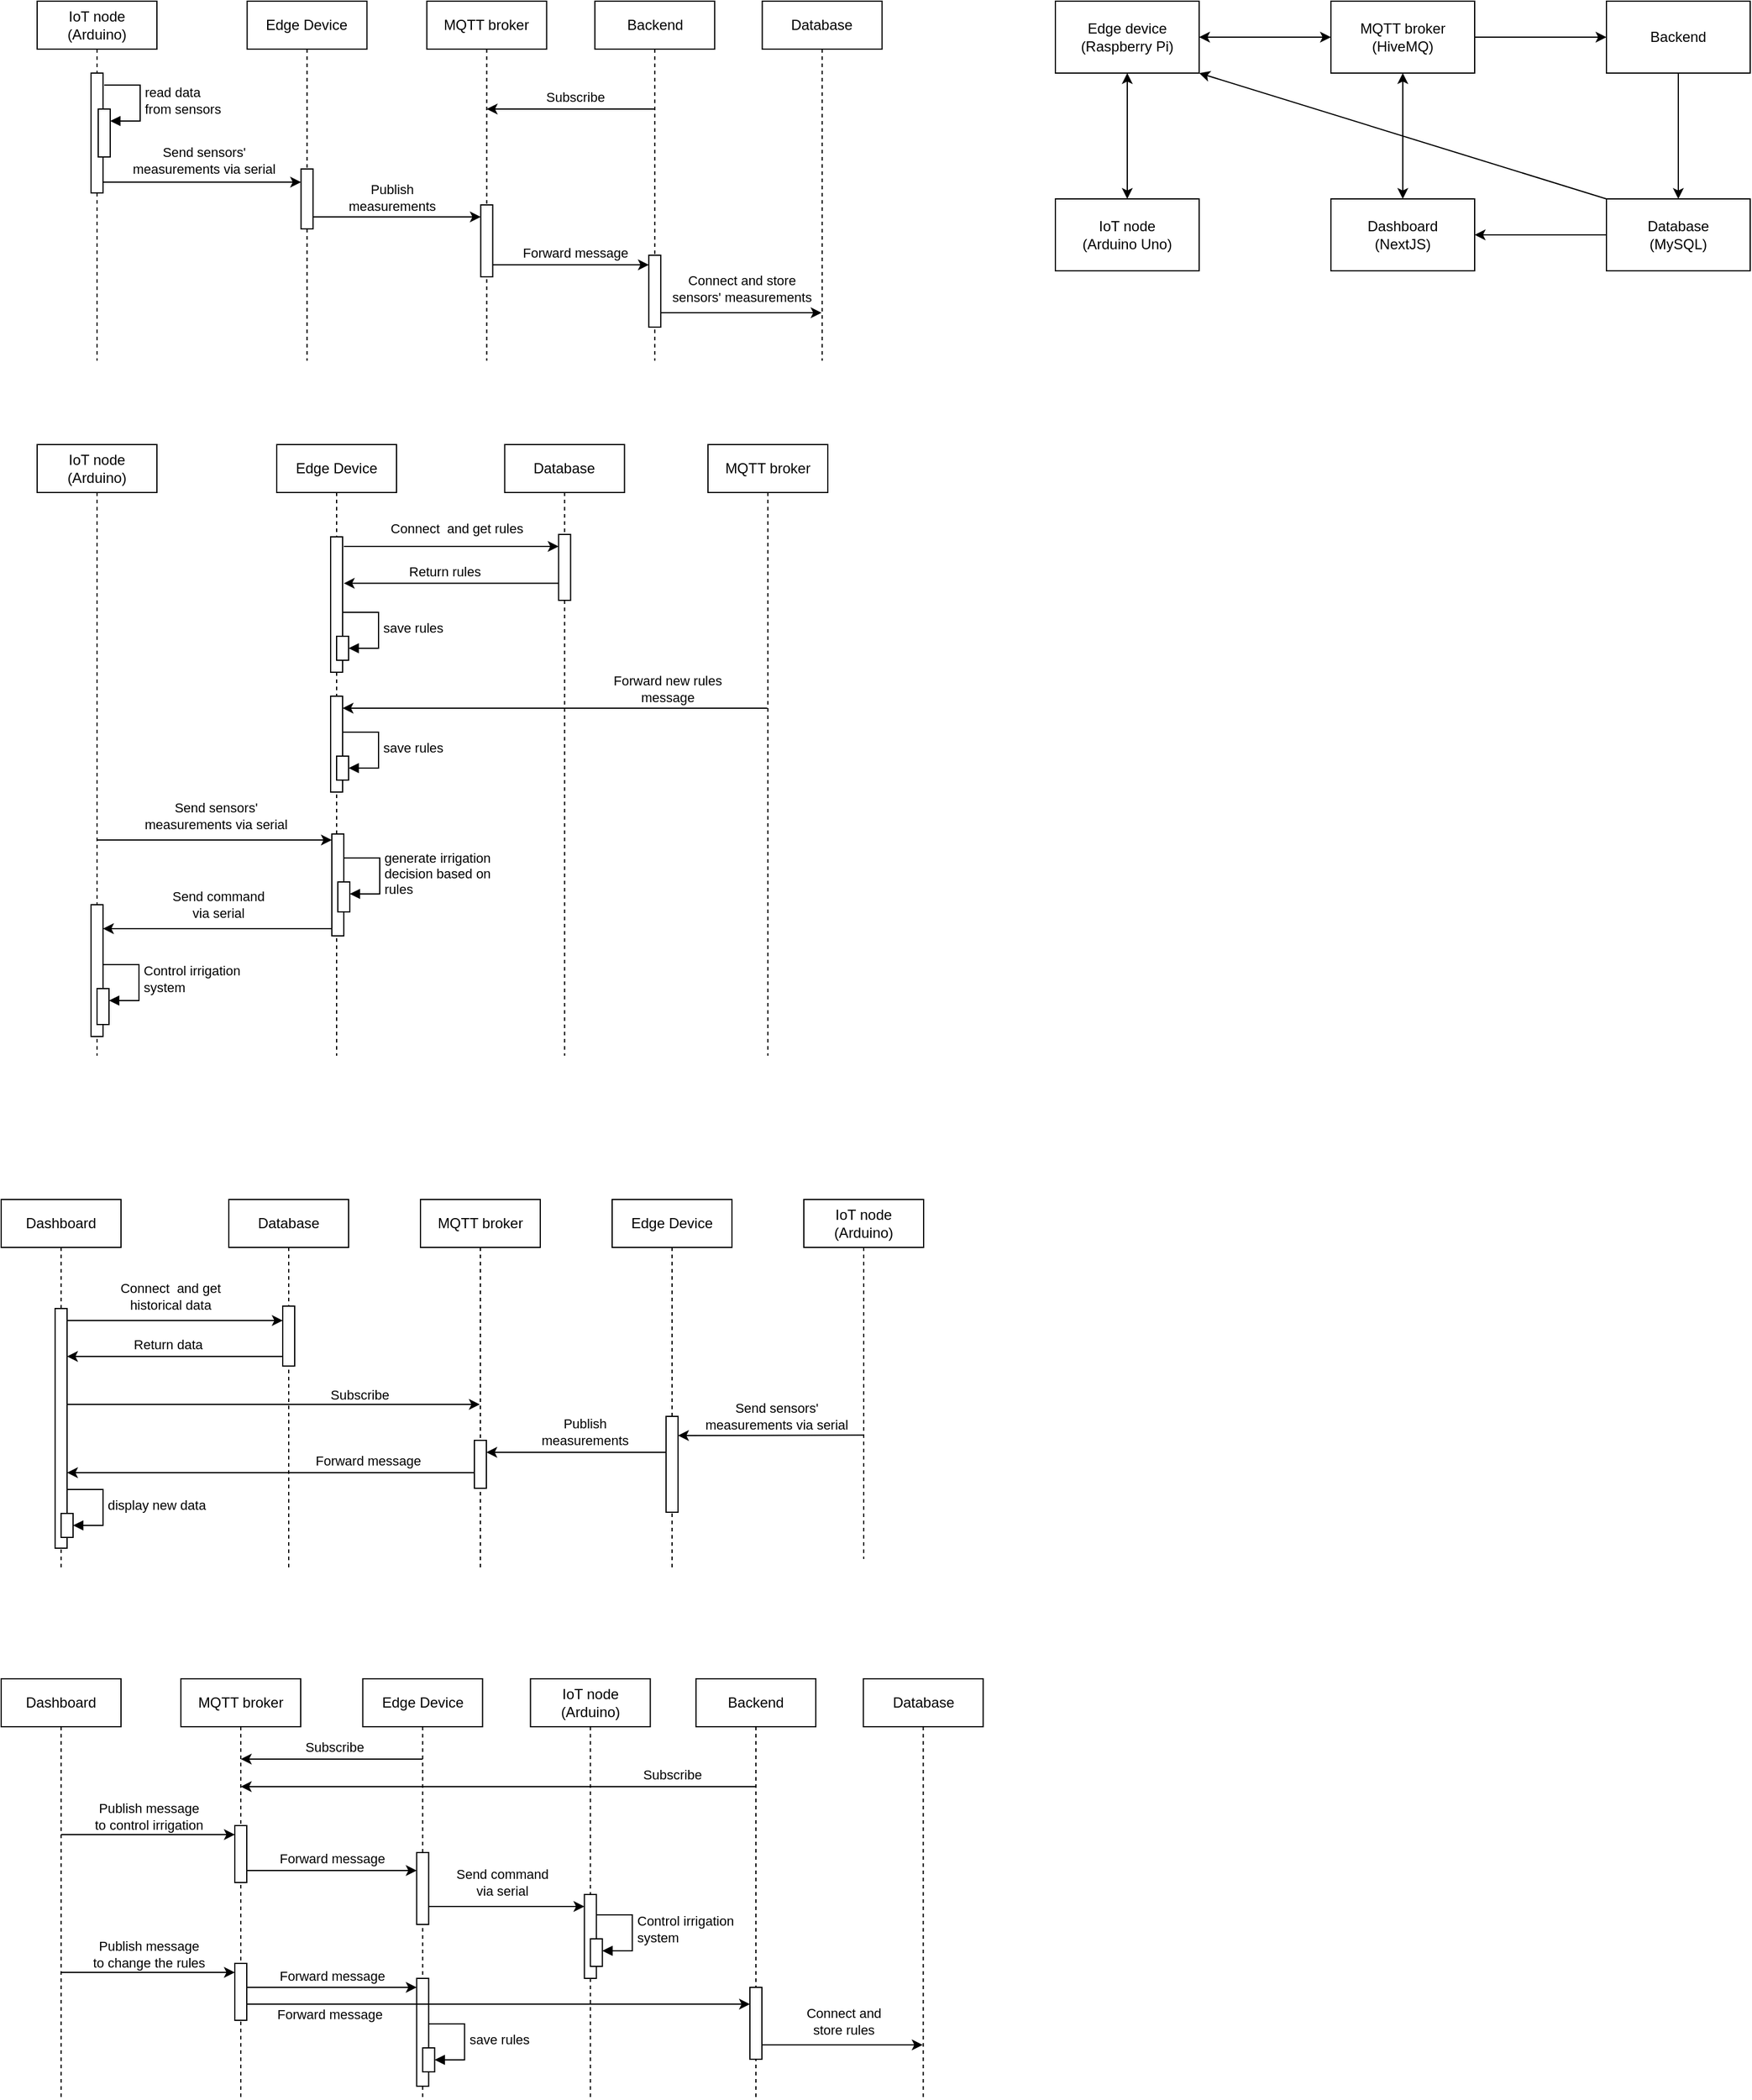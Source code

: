<mxfile version="21.2.1" type="device">
  <diagram name="Page-1" id="d0N8lUTCrMMThzoILoyb">
    <mxGraphModel dx="805" dy="598" grid="1" gridSize="10" guides="1" tooltips="1" connect="1" arrows="1" fold="1" page="1" pageScale="1" pageWidth="827" pageHeight="1169" math="0" shadow="0">
      <root>
        <mxCell id="0" />
        <mxCell id="1" parent="0" />
        <mxCell id="U1990HMRnHKPXN8cwYIP-6" style="edgeStyle=elbowEdgeStyle;rounded=0;orthogonalLoop=1;jettySize=auto;html=1;elbow=vertical;curved=0;" parent="1" edge="1">
          <mxGeometry relative="1" as="geometry">
            <mxPoint x="259.167" y="241" as="sourcePoint" />
            <mxPoint x="430.3" y="241" as="targetPoint" />
            <Array as="points">
              <mxPoint x="390" y="241" />
            </Array>
          </mxGeometry>
        </mxCell>
        <mxCell id="U1990HMRnHKPXN8cwYIP-7" value="Send sensors&#39;&lt;br&gt;measurements via serial" style="edgeLabel;html=1;align=center;verticalAlign=middle;resizable=0;points=[];" parent="U1990HMRnHKPXN8cwYIP-6" vertex="1" connectable="0">
          <mxGeometry x="-0.244" y="2" relative="1" as="geometry">
            <mxPoint x="25" y="-16" as="offset" />
          </mxGeometry>
        </mxCell>
        <mxCell id="U1990HMRnHKPXN8cwYIP-1" value="IoT node (Arduino)" style="shape=umlLifeline;perimeter=lifelinePerimeter;whiteSpace=wrap;html=1;container=1;dropTarget=0;collapsible=0;recursiveResize=0;outlineConnect=0;portConstraint=eastwest;newEdgeStyle={&quot;edgeStyle&quot;:&quot;elbowEdgeStyle&quot;,&quot;elbow&quot;:&quot;vertical&quot;,&quot;curved&quot;:0,&quot;rounded&quot;:0};" parent="1" vertex="1">
          <mxGeometry x="210" y="90" width="100" height="300" as="geometry" />
        </mxCell>
        <mxCell id="U1990HMRnHKPXN8cwYIP-64" value="" style="html=1;points=[];perimeter=orthogonalPerimeter;outlineConnect=0;targetShapes=umlLifeline;portConstraint=eastwest;newEdgeStyle={&quot;edgeStyle&quot;:&quot;elbowEdgeStyle&quot;,&quot;elbow&quot;:&quot;vertical&quot;,&quot;curved&quot;:0,&quot;rounded&quot;:0};" parent="U1990HMRnHKPXN8cwYIP-1" vertex="1">
          <mxGeometry x="45" y="60" width="10" height="100" as="geometry" />
        </mxCell>
        <mxCell id="U1990HMRnHKPXN8cwYIP-62" value="" style="html=1;points=[];perimeter=orthogonalPerimeter;outlineConnect=0;targetShapes=umlLifeline;portConstraint=eastwest;newEdgeStyle={&quot;edgeStyle&quot;:&quot;elbowEdgeStyle&quot;,&quot;elbow&quot;:&quot;vertical&quot;,&quot;curved&quot;:0,&quot;rounded&quot;:0};" parent="U1990HMRnHKPXN8cwYIP-1" vertex="1">
          <mxGeometry x="51" y="90" width="10" height="40" as="geometry" />
        </mxCell>
        <mxCell id="U1990HMRnHKPXN8cwYIP-63" value="read data&lt;br&gt;from sensors" style="html=1;align=left;spacingLeft=2;endArrow=block;rounded=0;edgeStyle=orthogonalEdgeStyle;curved=0;rounded=0;" parent="U1990HMRnHKPXN8cwYIP-1" target="U1990HMRnHKPXN8cwYIP-62" edge="1">
          <mxGeometry x="0.003" relative="1" as="geometry">
            <mxPoint x="56" y="70" as="sourcePoint" />
            <Array as="points">
              <mxPoint x="86" y="100" />
            </Array>
            <mxPoint as="offset" />
          </mxGeometry>
        </mxCell>
        <mxCell id="U1990HMRnHKPXN8cwYIP-9" style="edgeStyle=elbowEdgeStyle;rounded=0;orthogonalLoop=1;jettySize=auto;html=1;elbow=vertical;curved=0;" parent="1" source="U1990HMRnHKPXN8cwYIP-57" target="U1990HMRnHKPXN8cwYIP-58" edge="1">
          <mxGeometry relative="1" as="geometry">
            <mxPoint x="434.467" y="270" as="sourcePoint" />
            <mxPoint x="614.8" y="270" as="targetPoint" />
            <Array as="points">
              <mxPoint x="535.3" y="270" />
            </Array>
          </mxGeometry>
        </mxCell>
        <mxCell id="U1990HMRnHKPXN8cwYIP-10" value="Publish&lt;br style=&quot;border-color: var(--border-color);&quot;&gt;measurements" style="edgeLabel;html=1;align=center;verticalAlign=middle;resizable=0;points=[];" parent="U1990HMRnHKPXN8cwYIP-9" vertex="1" connectable="0">
          <mxGeometry x="-0.246" y="2" relative="1" as="geometry">
            <mxPoint x="12" y="-14" as="offset" />
          </mxGeometry>
        </mxCell>
        <mxCell id="U1990HMRnHKPXN8cwYIP-2" value="Edge Device" style="shape=umlLifeline;perimeter=lifelinePerimeter;whiteSpace=wrap;html=1;container=1;dropTarget=0;collapsible=0;recursiveResize=0;outlineConnect=0;portConstraint=eastwest;newEdgeStyle={&quot;edgeStyle&quot;:&quot;elbowEdgeStyle&quot;,&quot;elbow&quot;:&quot;vertical&quot;,&quot;curved&quot;:0,&quot;rounded&quot;:0};" parent="1" vertex="1">
          <mxGeometry x="385.3" y="90" width="100" height="300" as="geometry" />
        </mxCell>
        <mxCell id="U1990HMRnHKPXN8cwYIP-57" value="" style="html=1;points=[];perimeter=orthogonalPerimeter;outlineConnect=0;targetShapes=umlLifeline;portConstraint=eastwest;newEdgeStyle={&quot;edgeStyle&quot;:&quot;elbowEdgeStyle&quot;,&quot;elbow&quot;:&quot;vertical&quot;,&quot;curved&quot;:0,&quot;rounded&quot;:0};" parent="U1990HMRnHKPXN8cwYIP-2" vertex="1">
          <mxGeometry x="45" y="140" width="10" height="50" as="geometry" />
        </mxCell>
        <mxCell id="U1990HMRnHKPXN8cwYIP-13" style="edgeStyle=elbowEdgeStyle;rounded=0;orthogonalLoop=1;jettySize=auto;html=1;elbow=vertical;curved=0;" parent="1" source="U1990HMRnHKPXN8cwYIP-3" target="U1990HMRnHKPXN8cwYIP-5" edge="1">
          <mxGeometry relative="1" as="geometry">
            <Array as="points">
              <mxPoint x="655.3" y="180" />
              <mxPoint x="635.3" y="170" />
              <mxPoint x="635.3" y="190" />
            </Array>
          </mxGeometry>
        </mxCell>
        <mxCell id="U1990HMRnHKPXN8cwYIP-14" value="Subscribe" style="edgeLabel;html=1;align=center;verticalAlign=middle;resizable=0;points=[];" parent="U1990HMRnHKPXN8cwYIP-13" vertex="1" connectable="0">
          <mxGeometry x="0.279" y="-1" relative="1" as="geometry">
            <mxPoint x="23" y="-9" as="offset" />
          </mxGeometry>
        </mxCell>
        <mxCell id="U1990HMRnHKPXN8cwYIP-16" style="edgeStyle=elbowEdgeStyle;rounded=0;orthogonalLoop=1;jettySize=auto;html=1;elbow=vertical;curved=0;" parent="1" target="U1990HMRnHKPXN8cwYIP-4" edge="1">
          <mxGeometry relative="1" as="geometry">
            <mxPoint x="730.6" y="350" as="sourcePoint" />
            <mxPoint x="920.4" y="350" as="targetPoint" />
            <Array as="points">
              <mxPoint x="830.9" y="350" />
            </Array>
          </mxGeometry>
        </mxCell>
        <mxCell id="U1990HMRnHKPXN8cwYIP-17" value="Connect and store&lt;br&gt;sensors&#39; measurements" style="edgeLabel;html=1;align=center;verticalAlign=middle;resizable=0;points=[];" parent="U1990HMRnHKPXN8cwYIP-16" vertex="1" connectable="0">
          <mxGeometry x="0.171" y="1" relative="1" as="geometry">
            <mxPoint x="-11" y="-19" as="offset" />
          </mxGeometry>
        </mxCell>
        <mxCell id="U1990HMRnHKPXN8cwYIP-3" value="Backend" style="shape=umlLifeline;perimeter=lifelinePerimeter;whiteSpace=wrap;html=1;container=1;dropTarget=0;collapsible=0;recursiveResize=0;outlineConnect=0;portConstraint=eastwest;newEdgeStyle={&quot;edgeStyle&quot;:&quot;elbowEdgeStyle&quot;,&quot;elbow&quot;:&quot;vertical&quot;,&quot;curved&quot;:0,&quot;rounded&quot;:0};" parent="1" vertex="1">
          <mxGeometry x="675.6" y="90" width="100" height="300" as="geometry" />
        </mxCell>
        <mxCell id="U1990HMRnHKPXN8cwYIP-59" value="" style="html=1;points=[];perimeter=orthogonalPerimeter;outlineConnect=0;targetShapes=umlLifeline;portConstraint=eastwest;newEdgeStyle={&quot;edgeStyle&quot;:&quot;elbowEdgeStyle&quot;,&quot;elbow&quot;:&quot;vertical&quot;,&quot;curved&quot;:0,&quot;rounded&quot;:0};" parent="U1990HMRnHKPXN8cwYIP-3" vertex="1">
          <mxGeometry x="45" y="212" width="10" height="60" as="geometry" />
        </mxCell>
        <mxCell id="U1990HMRnHKPXN8cwYIP-4" value="Database" style="shape=umlLifeline;perimeter=lifelinePerimeter;whiteSpace=wrap;html=1;container=1;dropTarget=0;collapsible=0;recursiveResize=0;outlineConnect=0;portConstraint=eastwest;newEdgeStyle={&quot;edgeStyle&quot;:&quot;elbowEdgeStyle&quot;,&quot;elbow&quot;:&quot;vertical&quot;,&quot;curved&quot;:0,&quot;rounded&quot;:0};" parent="1" vertex="1">
          <mxGeometry x="815.3" y="90" width="100" height="300" as="geometry" />
        </mxCell>
        <mxCell id="U1990HMRnHKPXN8cwYIP-11" style="edgeStyle=elbowEdgeStyle;rounded=0;orthogonalLoop=1;jettySize=auto;html=1;elbow=vertical;curved=0;" parent="1" source="U1990HMRnHKPXN8cwYIP-58" target="U1990HMRnHKPXN8cwYIP-59" edge="1">
          <mxGeometry relative="1" as="geometry">
            <mxPoint x="584.467" y="310" as="sourcePoint" />
            <mxPoint x="735.3" y="310" as="targetPoint" />
            <Array as="points">
              <mxPoint x="685.3" y="310" />
              <mxPoint x="695.3" y="320" />
            </Array>
          </mxGeometry>
        </mxCell>
        <mxCell id="U1990HMRnHKPXN8cwYIP-15" value="Forward message" style="edgeLabel;html=1;align=center;verticalAlign=middle;resizable=0;points=[];" parent="U1990HMRnHKPXN8cwYIP-11" vertex="1" connectable="0">
          <mxGeometry x="-0.226" y="1" relative="1" as="geometry">
            <mxPoint x="18" y="-9" as="offset" />
          </mxGeometry>
        </mxCell>
        <mxCell id="U1990HMRnHKPXN8cwYIP-5" value="MQTT broker" style="shape=umlLifeline;perimeter=lifelinePerimeter;whiteSpace=wrap;html=1;container=1;dropTarget=0;collapsible=0;recursiveResize=0;outlineConnect=0;portConstraint=eastwest;newEdgeStyle={&quot;edgeStyle&quot;:&quot;elbowEdgeStyle&quot;,&quot;elbow&quot;:&quot;vertical&quot;,&quot;curved&quot;:0,&quot;rounded&quot;:0};" parent="1" vertex="1">
          <mxGeometry x="535.3" y="90" width="100" height="300" as="geometry" />
        </mxCell>
        <mxCell id="U1990HMRnHKPXN8cwYIP-58" value="" style="html=1;points=[];perimeter=orthogonalPerimeter;outlineConnect=0;targetShapes=umlLifeline;portConstraint=eastwest;newEdgeStyle={&quot;edgeStyle&quot;:&quot;elbowEdgeStyle&quot;,&quot;elbow&quot;:&quot;vertical&quot;,&quot;curved&quot;:0,&quot;rounded&quot;:0};" parent="U1990HMRnHKPXN8cwYIP-5" vertex="1">
          <mxGeometry x="45" y="170" width="10" height="60" as="geometry" />
        </mxCell>
        <mxCell id="U1990HMRnHKPXN8cwYIP-18" style="edgeStyle=elbowEdgeStyle;rounded=0;orthogonalLoop=1;jettySize=auto;html=1;elbow=vertical;curved=0;" parent="1" edge="1">
          <mxGeometry relative="1" as="geometry">
            <mxPoint x="899.5" y="1286.636" as="sourcePoint" />
            <mxPoint x="745" y="1287.005" as="targetPoint" />
            <Array as="points" />
          </mxGeometry>
        </mxCell>
        <mxCell id="U1990HMRnHKPXN8cwYIP-19" value="Send sensors&#39;&lt;br&gt;measurements via serial" style="edgeLabel;html=1;align=center;verticalAlign=middle;resizable=0;points=[];" parent="U1990HMRnHKPXN8cwYIP-18" vertex="1" connectable="0">
          <mxGeometry x="-0.244" y="2" relative="1" as="geometry">
            <mxPoint x="-15" y="-18" as="offset" />
          </mxGeometry>
        </mxCell>
        <mxCell id="U1990HMRnHKPXN8cwYIP-20" value="IoT node (Arduino)" style="shape=umlLifeline;perimeter=lifelinePerimeter;whiteSpace=wrap;html=1;container=1;dropTarget=0;collapsible=0;recursiveResize=0;outlineConnect=0;portConstraint=eastwest;newEdgeStyle={&quot;edgeStyle&quot;:&quot;elbowEdgeStyle&quot;,&quot;elbow&quot;:&quot;vertical&quot;,&quot;curved&quot;:0,&quot;rounded&quot;:0};" parent="1" vertex="1">
          <mxGeometry x="850" y="1090" width="100" height="300" as="geometry" />
        </mxCell>
        <mxCell id="U1990HMRnHKPXN8cwYIP-21" style="edgeStyle=elbowEdgeStyle;rounded=0;orthogonalLoop=1;jettySize=auto;html=1;elbow=vertical;curved=0;" parent="1" source="U1990HMRnHKPXN8cwYIP-72" target="U1990HMRnHKPXN8cwYIP-73" edge="1">
          <mxGeometry relative="1" as="geometry">
            <mxPoint x="399" y="1301" as="sourcePoint" />
            <mxPoint x="610" y="1301" as="targetPoint" />
            <Array as="points">
              <mxPoint x="660" y="1301" />
            </Array>
          </mxGeometry>
        </mxCell>
        <mxCell id="U1990HMRnHKPXN8cwYIP-22" value="Publish&lt;br&gt;measurements" style="edgeLabel;html=1;align=center;verticalAlign=middle;resizable=0;points=[];" parent="U1990HMRnHKPXN8cwYIP-21" vertex="1" connectable="0">
          <mxGeometry x="-0.246" y="2" relative="1" as="geometry">
            <mxPoint x="-12" y="-19" as="offset" />
          </mxGeometry>
        </mxCell>
        <mxCell id="U1990HMRnHKPXN8cwYIP-23" value="Edge Device" style="shape=umlLifeline;perimeter=lifelinePerimeter;whiteSpace=wrap;html=1;container=1;dropTarget=0;collapsible=0;recursiveResize=0;outlineConnect=0;portConstraint=eastwest;newEdgeStyle={&quot;edgeStyle&quot;:&quot;elbowEdgeStyle&quot;,&quot;elbow&quot;:&quot;vertical&quot;,&quot;curved&quot;:0,&quot;rounded&quot;:0};" parent="1" vertex="1">
          <mxGeometry x="690" y="1090" width="100" height="310" as="geometry" />
        </mxCell>
        <mxCell id="U1990HMRnHKPXN8cwYIP-72" value="" style="html=1;points=[];perimeter=orthogonalPerimeter;outlineConnect=0;targetShapes=umlLifeline;portConstraint=eastwest;newEdgeStyle={&quot;edgeStyle&quot;:&quot;elbowEdgeStyle&quot;,&quot;elbow&quot;:&quot;vertical&quot;,&quot;curved&quot;:0,&quot;rounded&quot;:0};" parent="U1990HMRnHKPXN8cwYIP-23" vertex="1">
          <mxGeometry x="45" y="181" width="10" height="80" as="geometry" />
        </mxCell>
        <mxCell id="U1990HMRnHKPXN8cwYIP-24" style="edgeStyle=elbowEdgeStyle;rounded=0;orthogonalLoop=1;jettySize=auto;html=1;elbow=vertical;curved=0;" parent="1" edge="1">
          <mxGeometry relative="1" as="geometry">
            <Array as="points">
              <mxPoint x="470" y="1261" />
              <mxPoint x="390" y="1241" />
              <mxPoint x="690" y="1181" />
              <mxPoint x="690" y="1201" />
            </Array>
            <mxPoint x="235" y="1261" as="sourcePoint" />
            <mxPoint x="579.5" y="1261" as="targetPoint" />
          </mxGeometry>
        </mxCell>
        <mxCell id="U1990HMRnHKPXN8cwYIP-25" value="Subscribe" style="edgeLabel;html=1;align=center;verticalAlign=middle;resizable=0;points=[];" parent="U1990HMRnHKPXN8cwYIP-24" vertex="1" connectable="0">
          <mxGeometry x="0.279" y="-1" relative="1" as="geometry">
            <mxPoint x="23" y="-9" as="offset" />
          </mxGeometry>
        </mxCell>
        <mxCell id="U1990HMRnHKPXN8cwYIP-26" style="edgeStyle=elbowEdgeStyle;rounded=0;orthogonalLoop=1;jettySize=auto;html=1;elbow=vertical;curved=0;" parent="1" source="U1990HMRnHKPXN8cwYIP-74" target="U1990HMRnHKPXN8cwYIP-77" edge="1">
          <mxGeometry relative="1" as="geometry">
            <mxPoint x="229.7" y="1191" as="sourcePoint" />
            <mxPoint x="419.5" y="1191" as="targetPoint" />
            <Array as="points">
              <mxPoint x="330" y="1191" />
            </Array>
          </mxGeometry>
        </mxCell>
        <mxCell id="U1990HMRnHKPXN8cwYIP-27" value="Connect&amp;nbsp; and get&lt;br&gt;historical data" style="edgeLabel;html=1;align=center;verticalAlign=middle;resizable=0;points=[];" parent="U1990HMRnHKPXN8cwYIP-26" vertex="1" connectable="0">
          <mxGeometry x="0.171" y="1" relative="1" as="geometry">
            <mxPoint x="-20" y="-19" as="offset" />
          </mxGeometry>
        </mxCell>
        <mxCell id="U1990HMRnHKPXN8cwYIP-28" value="Dashboard" style="shape=umlLifeline;perimeter=lifelinePerimeter;whiteSpace=wrap;html=1;container=1;dropTarget=0;collapsible=0;recursiveResize=0;outlineConnect=0;portConstraint=eastwest;newEdgeStyle={&quot;edgeStyle&quot;:&quot;elbowEdgeStyle&quot;,&quot;elbow&quot;:&quot;vertical&quot;,&quot;curved&quot;:0,&quot;rounded&quot;:0};" parent="1" vertex="1">
          <mxGeometry x="180" y="1090" width="100" height="310" as="geometry" />
        </mxCell>
        <mxCell id="U1990HMRnHKPXN8cwYIP-74" value="" style="html=1;points=[];perimeter=orthogonalPerimeter;outlineConnect=0;targetShapes=umlLifeline;portConstraint=eastwest;newEdgeStyle={&quot;edgeStyle&quot;:&quot;elbowEdgeStyle&quot;,&quot;elbow&quot;:&quot;vertical&quot;,&quot;curved&quot;:0,&quot;rounded&quot;:0};" parent="U1990HMRnHKPXN8cwYIP-28" vertex="1">
          <mxGeometry x="45" y="91" width="10" height="200" as="geometry" />
        </mxCell>
        <mxCell id="BYoOyNEFz4u3JvrQUIZi-37" value="" style="html=1;points=[];perimeter=orthogonalPerimeter;outlineConnect=0;targetShapes=umlLifeline;portConstraint=eastwest;newEdgeStyle={&quot;edgeStyle&quot;:&quot;elbowEdgeStyle&quot;,&quot;elbow&quot;:&quot;vertical&quot;,&quot;curved&quot;:0,&quot;rounded&quot;:0};" parent="U1990HMRnHKPXN8cwYIP-28" vertex="1">
          <mxGeometry x="50" y="262" width="10" height="20" as="geometry" />
        </mxCell>
        <mxCell id="BYoOyNEFz4u3JvrQUIZi-38" value="display new data" style="html=1;align=left;spacingLeft=2;endArrow=block;rounded=0;edgeStyle=orthogonalEdgeStyle;curved=0;rounded=0;" parent="U1990HMRnHKPXN8cwYIP-28" target="BYoOyNEFz4u3JvrQUIZi-37" edge="1">
          <mxGeometry relative="1" as="geometry">
            <mxPoint x="55" y="242" as="sourcePoint" />
            <Array as="points">
              <mxPoint x="85" y="272" />
            </Array>
          </mxGeometry>
        </mxCell>
        <mxCell id="U1990HMRnHKPXN8cwYIP-29" value="Database" style="shape=umlLifeline;perimeter=lifelinePerimeter;whiteSpace=wrap;html=1;container=1;dropTarget=0;collapsible=0;recursiveResize=0;outlineConnect=0;portConstraint=eastwest;newEdgeStyle={&quot;edgeStyle&quot;:&quot;elbowEdgeStyle&quot;,&quot;elbow&quot;:&quot;vertical&quot;,&quot;curved&quot;:0,&quot;rounded&quot;:0};" parent="1" vertex="1">
          <mxGeometry x="370" y="1090" width="100" height="310" as="geometry" />
        </mxCell>
        <mxCell id="U1990HMRnHKPXN8cwYIP-77" value="" style="html=1;points=[];perimeter=orthogonalPerimeter;outlineConnect=0;targetShapes=umlLifeline;portConstraint=eastwest;newEdgeStyle={&quot;edgeStyle&quot;:&quot;elbowEdgeStyle&quot;,&quot;elbow&quot;:&quot;vertical&quot;,&quot;curved&quot;:0,&quot;rounded&quot;:0};" parent="U1990HMRnHKPXN8cwYIP-29" vertex="1">
          <mxGeometry x="45" y="89" width="10" height="50" as="geometry" />
        </mxCell>
        <mxCell id="U1990HMRnHKPXN8cwYIP-30" style="edgeStyle=elbowEdgeStyle;rounded=0;orthogonalLoop=1;jettySize=auto;html=1;elbow=vertical;curved=0;" parent="1" edge="1">
          <mxGeometry relative="1" as="geometry">
            <mxPoint x="575.0" y="1318" as="sourcePoint" />
            <mxPoint x="235" y="1318" as="targetPoint" />
            <Array as="points">
              <mxPoint x="470" y="1318" />
              <mxPoint x="740" y="1308" />
              <mxPoint x="750" y="1318" />
            </Array>
          </mxGeometry>
        </mxCell>
        <mxCell id="U1990HMRnHKPXN8cwYIP-31" value="Forward message" style="edgeLabel;html=1;align=center;verticalAlign=middle;resizable=0;points=[];" parent="U1990HMRnHKPXN8cwYIP-30" vertex="1" connectable="0">
          <mxGeometry x="-0.226" y="1" relative="1" as="geometry">
            <mxPoint x="42" y="-11" as="offset" />
          </mxGeometry>
        </mxCell>
        <mxCell id="U1990HMRnHKPXN8cwYIP-32" value="MQTT broker" style="shape=umlLifeline;perimeter=lifelinePerimeter;whiteSpace=wrap;html=1;container=1;dropTarget=0;collapsible=0;recursiveResize=0;outlineConnect=0;portConstraint=eastwest;newEdgeStyle={&quot;edgeStyle&quot;:&quot;elbowEdgeStyle&quot;,&quot;elbow&quot;:&quot;vertical&quot;,&quot;curved&quot;:0,&quot;rounded&quot;:0};" parent="1" vertex="1">
          <mxGeometry x="530" y="1090" width="100" height="310" as="geometry" />
        </mxCell>
        <mxCell id="U1990HMRnHKPXN8cwYIP-73" value="" style="html=1;points=[];perimeter=orthogonalPerimeter;outlineConnect=0;targetShapes=umlLifeline;portConstraint=eastwest;newEdgeStyle={&quot;edgeStyle&quot;:&quot;elbowEdgeStyle&quot;,&quot;elbow&quot;:&quot;vertical&quot;,&quot;curved&quot;:0,&quot;rounded&quot;:0};" parent="U1990HMRnHKPXN8cwYIP-32" vertex="1">
          <mxGeometry x="45" y="201" width="10" height="40" as="geometry" />
        </mxCell>
        <mxCell id="U1990HMRnHKPXN8cwYIP-35" style="edgeStyle=elbowEdgeStyle;rounded=0;orthogonalLoop=1;jettySize=auto;html=1;elbow=vertical;curved=0;" parent="1" target="U1990HMRnHKPXN8cwYIP-60" edge="1">
          <mxGeometry relative="1" as="geometry">
            <mxPoint x="259.591" y="790" as="sourcePoint" />
            <mxPoint x="459.5" y="695" as="targetPoint" />
            <Array as="points">
              <mxPoint x="360" y="790" />
              <mxPoint x="390" y="695" />
            </Array>
          </mxGeometry>
        </mxCell>
        <mxCell id="U1990HMRnHKPXN8cwYIP-36" value="Send sensors&#39;&lt;br&gt;measurements via serial" style="edgeLabel;html=1;align=center;verticalAlign=middle;resizable=0;points=[];" parent="U1990HMRnHKPXN8cwYIP-35" vertex="1" connectable="0">
          <mxGeometry x="-0.244" y="2" relative="1" as="geometry">
            <mxPoint x="25" y="-18" as="offset" />
          </mxGeometry>
        </mxCell>
        <mxCell id="U1990HMRnHKPXN8cwYIP-37" value="IoT node (Arduino)" style="shape=umlLifeline;perimeter=lifelinePerimeter;whiteSpace=wrap;html=1;container=1;dropTarget=0;collapsible=0;recursiveResize=0;outlineConnect=0;portConstraint=eastwest;newEdgeStyle={&quot;edgeStyle&quot;:&quot;elbowEdgeStyle&quot;,&quot;elbow&quot;:&quot;vertical&quot;,&quot;curved&quot;:0,&quot;rounded&quot;:0};" parent="1" vertex="1">
          <mxGeometry x="210" y="460" width="100" height="510" as="geometry" />
        </mxCell>
        <mxCell id="U1990HMRnHKPXN8cwYIP-66" value="" style="html=1;points=[];perimeter=orthogonalPerimeter;outlineConnect=0;targetShapes=umlLifeline;portConstraint=eastwest;newEdgeStyle={&quot;edgeStyle&quot;:&quot;elbowEdgeStyle&quot;,&quot;elbow&quot;:&quot;vertical&quot;,&quot;curved&quot;:0,&quot;rounded&quot;:0};" parent="U1990HMRnHKPXN8cwYIP-37" vertex="1">
          <mxGeometry x="45" y="384" width="10" height="110" as="geometry" />
        </mxCell>
        <mxCell id="U1990HMRnHKPXN8cwYIP-70" value="" style="html=1;points=[];perimeter=orthogonalPerimeter;outlineConnect=0;targetShapes=umlLifeline;portConstraint=eastwest;newEdgeStyle={&quot;edgeStyle&quot;:&quot;elbowEdgeStyle&quot;,&quot;elbow&quot;:&quot;vertical&quot;,&quot;curved&quot;:0,&quot;rounded&quot;:0};" parent="U1990HMRnHKPXN8cwYIP-37" vertex="1">
          <mxGeometry x="50" y="454" width="10" height="30" as="geometry" />
        </mxCell>
        <mxCell id="U1990HMRnHKPXN8cwYIP-71" value="Control irrigation&lt;br&gt;system" style="html=1;align=left;spacingLeft=2;endArrow=block;rounded=0;edgeStyle=orthogonalEdgeStyle;curved=0;rounded=0;" parent="U1990HMRnHKPXN8cwYIP-37" target="U1990HMRnHKPXN8cwYIP-70" edge="1">
          <mxGeometry x="-0.009" relative="1" as="geometry">
            <mxPoint x="55" y="434" as="sourcePoint" />
            <Array as="points">
              <mxPoint x="85" y="464" />
            </Array>
            <mxPoint as="offset" />
          </mxGeometry>
        </mxCell>
        <mxCell id="U1990HMRnHKPXN8cwYIP-40" value="Edge Device" style="shape=umlLifeline;perimeter=lifelinePerimeter;whiteSpace=wrap;html=1;container=1;dropTarget=0;collapsible=0;recursiveResize=0;outlineConnect=0;portConstraint=eastwest;newEdgeStyle={&quot;edgeStyle&quot;:&quot;elbowEdgeStyle&quot;,&quot;elbow&quot;:&quot;vertical&quot;,&quot;curved&quot;:0,&quot;rounded&quot;:0};" parent="1" vertex="1">
          <mxGeometry x="410" y="460" width="100" height="510" as="geometry" />
        </mxCell>
        <mxCell id="U1990HMRnHKPXN8cwYIP-60" value="" style="html=1;points=[];perimeter=orthogonalPerimeter;outlineConnect=0;targetShapes=umlLifeline;portConstraint=eastwest;newEdgeStyle={&quot;edgeStyle&quot;:&quot;elbowEdgeStyle&quot;,&quot;elbow&quot;:&quot;vertical&quot;,&quot;curved&quot;:0,&quot;rounded&quot;:0};" parent="U1990HMRnHKPXN8cwYIP-40" vertex="1">
          <mxGeometry x="46" y="325" width="10" height="85" as="geometry" />
        </mxCell>
        <mxCell id="U1990HMRnHKPXN8cwYIP-55" value="" style="html=1;points=[];perimeter=orthogonalPerimeter;outlineConnect=0;targetShapes=umlLifeline;portConstraint=eastwest;newEdgeStyle={&quot;edgeStyle&quot;:&quot;elbowEdgeStyle&quot;,&quot;elbow&quot;:&quot;vertical&quot;,&quot;curved&quot;:0,&quot;rounded&quot;:0};" parent="U1990HMRnHKPXN8cwYIP-40" vertex="1">
          <mxGeometry x="51" y="365" width="10" height="25" as="geometry" />
        </mxCell>
        <mxCell id="U1990HMRnHKPXN8cwYIP-56" value="generate irrigation&lt;br&gt;decision based on&lt;br&gt;rules" style="html=1;align=left;spacingLeft=2;endArrow=block;rounded=0;edgeStyle=orthogonalEdgeStyle;curved=0;rounded=0;" parent="U1990HMRnHKPXN8cwYIP-40" target="U1990HMRnHKPXN8cwYIP-55" edge="1">
          <mxGeometry x="0.003" relative="1" as="geometry">
            <mxPoint x="56" y="345" as="sourcePoint" />
            <Array as="points">
              <mxPoint x="86" y="375" />
            </Array>
            <mxPoint as="offset" />
          </mxGeometry>
        </mxCell>
        <mxCell id="BYoOyNEFz4u3JvrQUIZi-20" value="" style="html=1;points=[];perimeter=orthogonalPerimeter;outlineConnect=0;targetShapes=umlLifeline;portConstraint=eastwest;newEdgeStyle={&quot;edgeStyle&quot;:&quot;elbowEdgeStyle&quot;,&quot;elbow&quot;:&quot;vertical&quot;,&quot;curved&quot;:0,&quot;rounded&quot;:0};" parent="U1990HMRnHKPXN8cwYIP-40" vertex="1">
          <mxGeometry x="45" y="77" width="10" height="113" as="geometry" />
        </mxCell>
        <mxCell id="BYoOyNEFz4u3JvrQUIZi-21" value="" style="html=1;points=[];perimeter=orthogonalPerimeter;outlineConnect=0;targetShapes=umlLifeline;portConstraint=eastwest;newEdgeStyle={&quot;edgeStyle&quot;:&quot;elbowEdgeStyle&quot;,&quot;elbow&quot;:&quot;vertical&quot;,&quot;curved&quot;:0,&quot;rounded&quot;:0};" parent="U1990HMRnHKPXN8cwYIP-40" vertex="1">
          <mxGeometry x="50" y="160" width="10" height="20" as="geometry" />
        </mxCell>
        <mxCell id="BYoOyNEFz4u3JvrQUIZi-22" value="save rules" style="html=1;align=left;spacingLeft=2;endArrow=block;rounded=0;edgeStyle=orthogonalEdgeStyle;curved=0;rounded=0;" parent="U1990HMRnHKPXN8cwYIP-40" target="BYoOyNEFz4u3JvrQUIZi-21" edge="1">
          <mxGeometry x="0.003" relative="1" as="geometry">
            <mxPoint x="55" y="140" as="sourcePoint" />
            <Array as="points">
              <mxPoint x="85" y="170" />
            </Array>
            <mxPoint as="offset" />
          </mxGeometry>
        </mxCell>
        <mxCell id="BYoOyNEFz4u3JvrQUIZi-23" value="" style="html=1;points=[];perimeter=orthogonalPerimeter;outlineConnect=0;targetShapes=umlLifeline;portConstraint=eastwest;newEdgeStyle={&quot;edgeStyle&quot;:&quot;elbowEdgeStyle&quot;,&quot;elbow&quot;:&quot;vertical&quot;,&quot;curved&quot;:0,&quot;rounded&quot;:0};" parent="U1990HMRnHKPXN8cwYIP-40" vertex="1">
          <mxGeometry x="45" y="210" width="10" height="80" as="geometry" />
        </mxCell>
        <mxCell id="BYoOyNEFz4u3JvrQUIZi-24" value="" style="html=1;points=[];perimeter=orthogonalPerimeter;outlineConnect=0;targetShapes=umlLifeline;portConstraint=eastwest;newEdgeStyle={&quot;edgeStyle&quot;:&quot;elbowEdgeStyle&quot;,&quot;elbow&quot;:&quot;vertical&quot;,&quot;curved&quot;:0,&quot;rounded&quot;:0};" parent="U1990HMRnHKPXN8cwYIP-40" vertex="1">
          <mxGeometry x="50" y="260" width="10" height="20" as="geometry" />
        </mxCell>
        <mxCell id="BYoOyNEFz4u3JvrQUIZi-25" value="save rules" style="html=1;align=left;spacingLeft=2;endArrow=block;rounded=0;edgeStyle=orthogonalEdgeStyle;curved=0;rounded=0;" parent="U1990HMRnHKPXN8cwYIP-40" target="BYoOyNEFz4u3JvrQUIZi-24" edge="1">
          <mxGeometry x="0.003" relative="1" as="geometry">
            <mxPoint x="55" y="240" as="sourcePoint" />
            <Array as="points">
              <mxPoint x="85" y="270" />
            </Array>
            <mxPoint as="offset" />
          </mxGeometry>
        </mxCell>
        <mxCell id="U1990HMRnHKPXN8cwYIP-43" style="edgeStyle=elbowEdgeStyle;rounded=0;orthogonalLoop=1;jettySize=auto;html=1;elbow=vertical;curved=0;" parent="1" target="U1990HMRnHKPXN8cwYIP-61" edge="1">
          <mxGeometry relative="1" as="geometry">
            <mxPoint x="466" y="545" as="sourcePoint" />
            <mxPoint x="649.8" y="545" as="targetPoint" />
            <Array as="points">
              <mxPoint x="560.3" y="545" />
            </Array>
          </mxGeometry>
        </mxCell>
        <mxCell id="U1990HMRnHKPXN8cwYIP-44" value="Connect&amp;nbsp; and get rules" style="edgeLabel;html=1;align=center;verticalAlign=middle;resizable=0;points=[];" parent="U1990HMRnHKPXN8cwYIP-43" vertex="1" connectable="0">
          <mxGeometry x="0.171" y="1" relative="1" as="geometry">
            <mxPoint x="-11" y="-14" as="offset" />
          </mxGeometry>
        </mxCell>
        <mxCell id="U1990HMRnHKPXN8cwYIP-50" style="edgeStyle=elbowEdgeStyle;rounded=0;orthogonalLoop=1;jettySize=auto;html=1;elbow=vertical;curved=0;" parent="1" edge="1">
          <mxGeometry relative="1" as="geometry">
            <mxPoint x="466" y="575.76" as="targetPoint" />
            <Array as="points">
              <mxPoint x="555" y="575.76" />
            </Array>
            <mxPoint x="645.3" y="575.76" as="sourcePoint" />
          </mxGeometry>
        </mxCell>
        <mxCell id="U1990HMRnHKPXN8cwYIP-51" value="Return rules" style="edgeLabel;html=1;align=center;verticalAlign=middle;resizable=0;points=[];" parent="U1990HMRnHKPXN8cwYIP-50" vertex="1" connectable="0">
          <mxGeometry x="-0.18" y="3" relative="1" as="geometry">
            <mxPoint x="-22" y="-13" as="offset" />
          </mxGeometry>
        </mxCell>
        <mxCell id="U1990HMRnHKPXN8cwYIP-46" value="Database" style="shape=umlLifeline;perimeter=lifelinePerimeter;whiteSpace=wrap;html=1;container=1;dropTarget=0;collapsible=0;recursiveResize=0;outlineConnect=0;portConstraint=eastwest;newEdgeStyle={&quot;edgeStyle&quot;:&quot;elbowEdgeStyle&quot;,&quot;elbow&quot;:&quot;vertical&quot;,&quot;curved&quot;:0,&quot;rounded&quot;:0};" parent="1" vertex="1">
          <mxGeometry x="600.3" y="460" width="100" height="510" as="geometry" />
        </mxCell>
        <mxCell id="U1990HMRnHKPXN8cwYIP-61" value="" style="html=1;points=[];perimeter=orthogonalPerimeter;outlineConnect=0;targetShapes=umlLifeline;portConstraint=eastwest;newEdgeStyle={&quot;edgeStyle&quot;:&quot;elbowEdgeStyle&quot;,&quot;elbow&quot;:&quot;vertical&quot;,&quot;curved&quot;:0,&quot;rounded&quot;:0};" parent="U1990HMRnHKPXN8cwYIP-46" vertex="1">
          <mxGeometry x="45" y="75" width="10" height="55" as="geometry" />
        </mxCell>
        <mxCell id="U1990HMRnHKPXN8cwYIP-67" style="edgeStyle=elbowEdgeStyle;rounded=0;orthogonalLoop=1;jettySize=auto;html=1;elbow=vertical;curved=0;" parent="1" target="U1990HMRnHKPXN8cwYIP-66" edge="1">
          <mxGeometry relative="1" as="geometry">
            <mxPoint x="270" y="864" as="targetPoint" />
            <Array as="points">
              <mxPoint x="360" y="864" />
              <mxPoint x="370" y="844" />
            </Array>
            <mxPoint x="456" y="864" as="sourcePoint" />
          </mxGeometry>
        </mxCell>
        <mxCell id="U1990HMRnHKPXN8cwYIP-68" value="Send command&lt;br&gt;via serial" style="edgeLabel;html=1;align=center;verticalAlign=middle;resizable=0;points=[];" parent="U1990HMRnHKPXN8cwYIP-67" vertex="1" connectable="0">
          <mxGeometry x="0.385" y="-1" relative="1" as="geometry">
            <mxPoint x="37" y="-19" as="offset" />
          </mxGeometry>
        </mxCell>
        <mxCell id="U1990HMRnHKPXN8cwYIP-75" style="edgeStyle=elbowEdgeStyle;rounded=0;orthogonalLoop=1;jettySize=auto;html=1;elbow=vertical;curved=0;" parent="1" source="U1990HMRnHKPXN8cwYIP-77" edge="1">
          <mxGeometry relative="1" as="geometry">
            <mxPoint x="414" y="1211" as="sourcePoint" />
            <mxPoint x="235" y="1221" as="targetPoint" />
            <Array as="points">
              <mxPoint x="340" y="1221" />
              <mxPoint x="324" y="1211" />
            </Array>
          </mxGeometry>
        </mxCell>
        <mxCell id="U1990HMRnHKPXN8cwYIP-76" value="Return data" style="edgeLabel;html=1;align=center;verticalAlign=middle;resizable=0;points=[];" parent="U1990HMRnHKPXN8cwYIP-75" vertex="1" connectable="0">
          <mxGeometry x="-0.18" y="3" relative="1" as="geometry">
            <mxPoint x="-22" y="-13" as="offset" />
          </mxGeometry>
        </mxCell>
        <mxCell id="U1990HMRnHKPXN8cwYIP-80" value="IoT node (Arduino)" style="shape=umlLifeline;perimeter=lifelinePerimeter;whiteSpace=wrap;html=1;container=1;dropTarget=0;collapsible=0;recursiveResize=0;outlineConnect=0;portConstraint=eastwest;newEdgeStyle={&quot;edgeStyle&quot;:&quot;elbowEdgeStyle&quot;,&quot;elbow&quot;:&quot;vertical&quot;,&quot;curved&quot;:0,&quot;rounded&quot;:0};" parent="1" vertex="1">
          <mxGeometry x="621.82" y="1490" width="100" height="350" as="geometry" />
        </mxCell>
        <mxCell id="U1990HMRnHKPXN8cwYIP-99" value="" style="html=1;points=[];perimeter=orthogonalPerimeter;outlineConnect=0;targetShapes=umlLifeline;portConstraint=eastwest;newEdgeStyle={&quot;edgeStyle&quot;:&quot;elbowEdgeStyle&quot;,&quot;elbow&quot;:&quot;vertical&quot;,&quot;curved&quot;:0,&quot;rounded&quot;:0};" parent="U1990HMRnHKPXN8cwYIP-80" vertex="1">
          <mxGeometry x="45" y="180" width="10" height="70" as="geometry" />
        </mxCell>
        <mxCell id="U1990HMRnHKPXN8cwYIP-100" value="" style="html=1;points=[];perimeter=orthogonalPerimeter;outlineConnect=0;targetShapes=umlLifeline;portConstraint=eastwest;newEdgeStyle={&quot;edgeStyle&quot;:&quot;elbowEdgeStyle&quot;,&quot;elbow&quot;:&quot;vertical&quot;,&quot;curved&quot;:0,&quot;rounded&quot;:0};" parent="U1990HMRnHKPXN8cwYIP-80" vertex="1">
          <mxGeometry x="50" y="217" width="10" height="23" as="geometry" />
        </mxCell>
        <mxCell id="U1990HMRnHKPXN8cwYIP-101" value="Control irrigation&lt;br&gt;system" style="html=1;align=left;spacingLeft=2;endArrow=block;rounded=0;edgeStyle=orthogonalEdgeStyle;curved=0;rounded=0;" parent="U1990HMRnHKPXN8cwYIP-80" target="U1990HMRnHKPXN8cwYIP-100" edge="1">
          <mxGeometry x="-0.009" relative="1" as="geometry">
            <mxPoint x="55" y="197" as="sourcePoint" />
            <Array as="points">
              <mxPoint x="85" y="227" />
            </Array>
            <mxPoint as="offset" />
          </mxGeometry>
        </mxCell>
        <mxCell id="U1990HMRnHKPXN8cwYIP-81" style="edgeStyle=elbowEdgeStyle;rounded=0;orthogonalLoop=1;jettySize=auto;html=1;elbow=vertical;curved=0;" parent="1" source="U1990HMRnHKPXN8cwYIP-89" target="U1990HMRnHKPXN8cwYIP-96" edge="1">
          <mxGeometry relative="1" as="geometry">
            <mxPoint x="235" y="1620" as="sourcePoint" />
            <mxPoint x="500" y="1710" as="targetPoint" />
            <Array as="points">
              <mxPoint x="350" y="1620" />
              <mxPoint x="550" y="1710" />
            </Array>
          </mxGeometry>
        </mxCell>
        <mxCell id="U1990HMRnHKPXN8cwYIP-82" value="Publish message&lt;br&gt;to control irrigation" style="edgeLabel;html=1;align=center;verticalAlign=middle;resizable=0;points=[];" parent="U1990HMRnHKPXN8cwYIP-81" vertex="1" connectable="0">
          <mxGeometry x="-0.246" y="2" relative="1" as="geometry">
            <mxPoint x="18" y="-13" as="offset" />
          </mxGeometry>
        </mxCell>
        <mxCell id="U1990HMRnHKPXN8cwYIP-83" value="Edge Device" style="shape=umlLifeline;perimeter=lifelinePerimeter;whiteSpace=wrap;html=1;container=1;dropTarget=0;collapsible=0;recursiveResize=0;outlineConnect=0;portConstraint=eastwest;newEdgeStyle={&quot;edgeStyle&quot;:&quot;elbowEdgeStyle&quot;,&quot;elbow&quot;:&quot;vertical&quot;,&quot;curved&quot;:0,&quot;rounded&quot;:0};" parent="1" vertex="1">
          <mxGeometry x="481.82" y="1490" width="100" height="350" as="geometry" />
        </mxCell>
        <mxCell id="U1990HMRnHKPXN8cwYIP-84" value="" style="html=1;points=[];perimeter=orthogonalPerimeter;outlineConnect=0;targetShapes=umlLifeline;portConstraint=eastwest;newEdgeStyle={&quot;edgeStyle&quot;:&quot;elbowEdgeStyle&quot;,&quot;elbow&quot;:&quot;vertical&quot;,&quot;curved&quot;:0,&quot;rounded&quot;:0};" parent="U1990HMRnHKPXN8cwYIP-83" vertex="1">
          <mxGeometry x="45" y="145" width="10" height="60" as="geometry" />
        </mxCell>
        <mxCell id="BYoOyNEFz4u3JvrQUIZi-30" value="" style="html=1;points=[];perimeter=orthogonalPerimeter;outlineConnect=0;targetShapes=umlLifeline;portConstraint=eastwest;newEdgeStyle={&quot;edgeStyle&quot;:&quot;elbowEdgeStyle&quot;,&quot;elbow&quot;:&quot;vertical&quot;,&quot;curved&quot;:0,&quot;rounded&quot;:0};" parent="U1990HMRnHKPXN8cwYIP-83" vertex="1">
          <mxGeometry x="45" y="250" width="10" height="90" as="geometry" />
        </mxCell>
        <mxCell id="BYoOyNEFz4u3JvrQUIZi-31" value="" style="html=1;points=[];perimeter=orthogonalPerimeter;outlineConnect=0;targetShapes=umlLifeline;portConstraint=eastwest;newEdgeStyle={&quot;edgeStyle&quot;:&quot;elbowEdgeStyle&quot;,&quot;elbow&quot;:&quot;vertical&quot;,&quot;curved&quot;:0,&quot;rounded&quot;:0};" parent="U1990HMRnHKPXN8cwYIP-83" vertex="1">
          <mxGeometry x="50.0" y="308" width="10" height="20" as="geometry" />
        </mxCell>
        <mxCell id="BYoOyNEFz4u3JvrQUIZi-32" value="save rules" style="html=1;align=left;spacingLeft=2;endArrow=block;rounded=0;edgeStyle=orthogonalEdgeStyle;curved=0;rounded=0;" parent="U1990HMRnHKPXN8cwYIP-83" target="BYoOyNEFz4u3JvrQUIZi-31" edge="1">
          <mxGeometry x="0.003" relative="1" as="geometry">
            <mxPoint x="55.0" y="288" as="sourcePoint" />
            <Array as="points">
              <mxPoint x="85" y="318" />
            </Array>
            <mxPoint as="offset" />
          </mxGeometry>
        </mxCell>
        <mxCell id="U1990HMRnHKPXN8cwYIP-85" style="edgeStyle=elbowEdgeStyle;rounded=0;orthogonalLoop=1;jettySize=auto;html=1;elbow=vertical;curved=0;" parent="1" edge="1">
          <mxGeometry relative="1" as="geometry">
            <Array as="points">
              <mxPoint x="480.5" y="1557" />
              <mxPoint x="500.5" y="1567" />
              <mxPoint x="380.5" y="1657" />
              <mxPoint x="300.5" y="1637" />
              <mxPoint x="600.5" y="1577" />
              <mxPoint x="600.5" y="1597" />
            </Array>
            <mxPoint x="531.82" y="1557" as="sourcePoint" />
            <mxPoint x="380.048" y="1557" as="targetPoint" />
          </mxGeometry>
        </mxCell>
        <mxCell id="U1990HMRnHKPXN8cwYIP-86" value="Subscribe" style="edgeLabel;html=1;align=center;verticalAlign=middle;resizable=0;points=[];" parent="U1990HMRnHKPXN8cwYIP-85" vertex="1" connectable="0">
          <mxGeometry x="0.279" y="-1" relative="1" as="geometry">
            <mxPoint x="23" y="-9" as="offset" />
          </mxGeometry>
        </mxCell>
        <mxCell id="U1990HMRnHKPXN8cwYIP-89" value="Dashboard" style="shape=umlLifeline;perimeter=lifelinePerimeter;whiteSpace=wrap;html=1;container=1;dropTarget=0;collapsible=0;recursiveResize=0;outlineConnect=0;portConstraint=eastwest;newEdgeStyle={&quot;edgeStyle&quot;:&quot;elbowEdgeStyle&quot;,&quot;elbow&quot;:&quot;vertical&quot;,&quot;curved&quot;:0,&quot;rounded&quot;:0};" parent="1" vertex="1">
          <mxGeometry x="180" y="1490" width="100" height="350" as="geometry" />
        </mxCell>
        <mxCell id="U1990HMRnHKPXN8cwYIP-93" style="edgeStyle=elbowEdgeStyle;rounded=0;orthogonalLoop=1;jettySize=auto;html=1;elbow=vertical;curved=0;" parent="1" source="U1990HMRnHKPXN8cwYIP-96" target="U1990HMRnHKPXN8cwYIP-84" edge="1">
          <mxGeometry relative="1" as="geometry">
            <mxPoint x="549.167" y="1730" as="sourcePoint" />
            <mxPoint x="530" y="1650" as="targetPoint" />
            <Array as="points">
              <mxPoint x="480" y="1650" />
              <mxPoint x="460" y="1640" />
              <mxPoint x="480" y="1680" />
              <mxPoint x="660" y="1740" />
            </Array>
          </mxGeometry>
        </mxCell>
        <mxCell id="U1990HMRnHKPXN8cwYIP-94" value="Forward message" style="edgeLabel;html=1;align=center;verticalAlign=middle;resizable=0;points=[];" parent="U1990HMRnHKPXN8cwYIP-93" vertex="1" connectable="0">
          <mxGeometry x="-0.226" y="1" relative="1" as="geometry">
            <mxPoint x="16" y="-9" as="offset" />
          </mxGeometry>
        </mxCell>
        <mxCell id="U1990HMRnHKPXN8cwYIP-95" value="MQTT broker" style="shape=umlLifeline;perimeter=lifelinePerimeter;whiteSpace=wrap;html=1;container=1;dropTarget=0;collapsible=0;recursiveResize=0;outlineConnect=0;portConstraint=eastwest;newEdgeStyle={&quot;edgeStyle&quot;:&quot;elbowEdgeStyle&quot;,&quot;elbow&quot;:&quot;vertical&quot;,&quot;curved&quot;:0,&quot;rounded&quot;:0};" parent="1" vertex="1">
          <mxGeometry x="330" y="1490" width="100" height="350" as="geometry" />
        </mxCell>
        <mxCell id="U1990HMRnHKPXN8cwYIP-96" value="" style="html=1;points=[];perimeter=orthogonalPerimeter;outlineConnect=0;targetShapes=umlLifeline;portConstraint=eastwest;newEdgeStyle={&quot;edgeStyle&quot;:&quot;elbowEdgeStyle&quot;,&quot;elbow&quot;:&quot;vertical&quot;,&quot;curved&quot;:0,&quot;rounded&quot;:0};" parent="U1990HMRnHKPXN8cwYIP-95" vertex="1">
          <mxGeometry x="45" y="122.5" width="10" height="47.5" as="geometry" />
        </mxCell>
        <mxCell id="BYoOyNEFz4u3JvrQUIZi-33" style="edgeStyle=elbowEdgeStyle;rounded=0;orthogonalLoop=1;jettySize=auto;html=1;elbow=vertical;curved=0;" parent="U1990HMRnHKPXN8cwYIP-95" target="BYoOyNEFz4u3JvrQUIZi-35" edge="1">
          <mxGeometry relative="1" as="geometry">
            <mxPoint x="-100" y="245" as="sourcePoint" />
            <mxPoint x="170" y="335" as="targetPoint" />
            <Array as="points">
              <mxPoint x="20" y="245" />
              <mxPoint x="220" y="335" />
            </Array>
          </mxGeometry>
        </mxCell>
        <mxCell id="BYoOyNEFz4u3JvrQUIZi-34" value="Publish message&lt;br&gt;to change the rules" style="edgeLabel;html=1;align=center;verticalAlign=middle;resizable=0;points=[];" parent="BYoOyNEFz4u3JvrQUIZi-33" vertex="1" connectable="0">
          <mxGeometry x="-0.246" y="2" relative="1" as="geometry">
            <mxPoint x="18" y="-13" as="offset" />
          </mxGeometry>
        </mxCell>
        <mxCell id="BYoOyNEFz4u3JvrQUIZi-35" value="" style="html=1;points=[];perimeter=orthogonalPerimeter;outlineConnect=0;targetShapes=umlLifeline;portConstraint=eastwest;newEdgeStyle={&quot;edgeStyle&quot;:&quot;elbowEdgeStyle&quot;,&quot;elbow&quot;:&quot;vertical&quot;,&quot;curved&quot;:0,&quot;rounded&quot;:0};" parent="U1990HMRnHKPXN8cwYIP-95" vertex="1">
          <mxGeometry x="45" y="237.5" width="10" height="47.5" as="geometry" />
        </mxCell>
        <mxCell id="U1990HMRnHKPXN8cwYIP-102" style="edgeStyle=elbowEdgeStyle;rounded=0;orthogonalLoop=1;jettySize=auto;html=1;elbow=vertical;curved=0;" parent="1" target="U1990HMRnHKPXN8cwYIP-99" edge="1">
          <mxGeometry relative="1" as="geometry">
            <mxPoint x="536.82" y="1680" as="sourcePoint" />
            <mxPoint x="701.82" y="1680" as="targetPoint" />
            <Array as="points">
              <mxPoint x="631.82" y="1680" />
              <mxPoint x="801.82" y="1660" />
            </Array>
          </mxGeometry>
        </mxCell>
        <mxCell id="U1990HMRnHKPXN8cwYIP-103" value="Send command&lt;br&gt;via serial" style="edgeLabel;html=1;align=center;verticalAlign=middle;resizable=0;points=[];" parent="U1990HMRnHKPXN8cwYIP-102" vertex="1" connectable="0">
          <mxGeometry x="0.385" y="-1" relative="1" as="geometry">
            <mxPoint x="-29" y="-21" as="offset" />
          </mxGeometry>
        </mxCell>
        <mxCell id="BYoOyNEFz4u3JvrQUIZi-5" style="edgeStyle=orthogonalEdgeStyle;rounded=0;orthogonalLoop=1;jettySize=auto;html=1;entryX=0.5;entryY=1;entryDx=0;entryDy=0;startArrow=classic;startFill=1;" parent="1" source="BYoOyNEFz4u3JvrQUIZi-1" target="BYoOyNEFz4u3JvrQUIZi-3" edge="1">
          <mxGeometry relative="1" as="geometry">
            <Array as="points" />
          </mxGeometry>
        </mxCell>
        <mxCell id="BYoOyNEFz4u3JvrQUIZi-1" value="IoT node&lt;br&gt;(Arduino Uno)" style="rounded=0;whiteSpace=wrap;html=1;" parent="1" vertex="1">
          <mxGeometry x="1060" y="255" width="120" height="60" as="geometry" />
        </mxCell>
        <mxCell id="BYoOyNEFz4u3JvrQUIZi-13" style="edgeStyle=orthogonalEdgeStyle;rounded=0;orthogonalLoop=1;jettySize=auto;html=1;entryX=0;entryY=0.5;entryDx=0;entryDy=0;startArrow=none;startFill=0;" parent="1" source="BYoOyNEFz4u3JvrQUIZi-2" target="BYoOyNEFz4u3JvrQUIZi-12" edge="1">
          <mxGeometry relative="1" as="geometry" />
        </mxCell>
        <mxCell id="BYoOyNEFz4u3JvrQUIZi-2" value="MQTT broker&lt;br style=&quot;border-color: var(--border-color);&quot;&gt;(HiveMQ)" style="rounded=0;whiteSpace=wrap;html=1;" parent="1" vertex="1">
          <mxGeometry x="1290" y="90" width="120" height="60" as="geometry" />
        </mxCell>
        <mxCell id="BYoOyNEFz4u3JvrQUIZi-6" style="edgeStyle=orthogonalEdgeStyle;rounded=0;orthogonalLoop=1;jettySize=auto;html=1;entryX=0;entryY=0.5;entryDx=0;entryDy=0;startArrow=classic;startFill=1;" parent="1" source="BYoOyNEFz4u3JvrQUIZi-3" target="BYoOyNEFz4u3JvrQUIZi-2" edge="1">
          <mxGeometry relative="1" as="geometry" />
        </mxCell>
        <mxCell id="BYoOyNEFz4u3JvrQUIZi-17" style="rounded=0;orthogonalLoop=1;jettySize=auto;html=1;entryX=0;entryY=0;entryDx=0;entryDy=0;startArrow=classic;startFill=1;endArrow=none;endFill=0;exitX=1;exitY=1;exitDx=0;exitDy=0;" parent="1" source="BYoOyNEFz4u3JvrQUIZi-3" target="BYoOyNEFz4u3JvrQUIZi-7" edge="1">
          <mxGeometry relative="1" as="geometry" />
        </mxCell>
        <mxCell id="BYoOyNEFz4u3JvrQUIZi-3" value="Edge device (Raspberry Pi)" style="rounded=0;whiteSpace=wrap;html=1;" parent="1" vertex="1">
          <mxGeometry x="1060" y="90" width="120" height="60" as="geometry" />
        </mxCell>
        <mxCell id="BYoOyNEFz4u3JvrQUIZi-14" style="edgeStyle=orthogonalEdgeStyle;rounded=0;orthogonalLoop=1;jettySize=auto;html=1;entryX=0.5;entryY=1;entryDx=0;entryDy=0;startArrow=classic;startFill=1;" parent="1" source="BYoOyNEFz4u3JvrQUIZi-4" target="BYoOyNEFz4u3JvrQUIZi-2" edge="1">
          <mxGeometry relative="1" as="geometry" />
        </mxCell>
        <mxCell id="BYoOyNEFz4u3JvrQUIZi-4" value="Dashboard&lt;br&gt;(NextJS)" style="rounded=0;whiteSpace=wrap;html=1;" parent="1" vertex="1">
          <mxGeometry x="1290" y="255" width="120" height="60" as="geometry" />
        </mxCell>
        <mxCell id="BYoOyNEFz4u3JvrQUIZi-10" style="edgeStyle=orthogonalEdgeStyle;rounded=0;orthogonalLoop=1;jettySize=auto;html=1;entryX=1;entryY=0.5;entryDx=0;entryDy=0;" parent="1" source="BYoOyNEFz4u3JvrQUIZi-7" target="BYoOyNEFz4u3JvrQUIZi-4" edge="1">
          <mxGeometry relative="1" as="geometry" />
        </mxCell>
        <mxCell id="BYoOyNEFz4u3JvrQUIZi-7" value="Database&lt;br&gt;(MySQL)" style="rounded=0;whiteSpace=wrap;html=1;" parent="1" vertex="1">
          <mxGeometry x="1520" y="255" width="120" height="60" as="geometry" />
        </mxCell>
        <mxCell id="BYoOyNEFz4u3JvrQUIZi-15" style="edgeStyle=orthogonalEdgeStyle;rounded=0;orthogonalLoop=1;jettySize=auto;html=1;entryX=0.5;entryY=0;entryDx=0;entryDy=0;" parent="1" source="BYoOyNEFz4u3JvrQUIZi-12" target="BYoOyNEFz4u3JvrQUIZi-7" edge="1">
          <mxGeometry relative="1" as="geometry" />
        </mxCell>
        <mxCell id="BYoOyNEFz4u3JvrQUIZi-12" value="Backend" style="rounded=0;whiteSpace=wrap;html=1;" parent="1" vertex="1">
          <mxGeometry x="1520" y="90" width="120" height="60" as="geometry" />
        </mxCell>
        <mxCell id="BYoOyNEFz4u3JvrQUIZi-26" style="edgeStyle=elbowEdgeStyle;rounded=0;orthogonalLoop=1;jettySize=auto;html=1;elbow=vertical;curved=0;" parent="1" source="BYoOyNEFz4u3JvrQUIZi-18" target="BYoOyNEFz4u3JvrQUIZi-23" edge="1">
          <mxGeometry relative="1" as="geometry">
            <Array as="points">
              <mxPoint x="618" y="680" />
            </Array>
          </mxGeometry>
        </mxCell>
        <mxCell id="BYoOyNEFz4u3JvrQUIZi-27" value="Forward new rules&lt;br&gt;message" style="edgeLabel;html=1;align=center;verticalAlign=middle;resizable=0;points=[];" parent="BYoOyNEFz4u3JvrQUIZi-26" vertex="1" connectable="0">
          <mxGeometry x="0.242" y="2" relative="1" as="geometry">
            <mxPoint x="136" y="-18" as="offset" />
          </mxGeometry>
        </mxCell>
        <mxCell id="BYoOyNEFz4u3JvrQUIZi-18" value="MQTT broker" style="shape=umlLifeline;perimeter=lifelinePerimeter;whiteSpace=wrap;html=1;container=1;dropTarget=0;collapsible=0;recursiveResize=0;outlineConnect=0;portConstraint=eastwest;newEdgeStyle={&quot;edgeStyle&quot;:&quot;elbowEdgeStyle&quot;,&quot;elbow&quot;:&quot;vertical&quot;,&quot;curved&quot;:0,&quot;rounded&quot;:0};" parent="1" vertex="1">
          <mxGeometry x="770" y="460" width="100" height="510" as="geometry" />
        </mxCell>
        <mxCell id="BYoOyNEFz4u3JvrQUIZi-28" style="edgeStyle=elbowEdgeStyle;rounded=0;orthogonalLoop=1;jettySize=auto;html=1;elbow=vertical;curved=0;" parent="1" target="BYoOyNEFz4u3JvrQUIZi-30" edge="1">
          <mxGeometry relative="1" as="geometry">
            <mxPoint x="432.12" y="1747.5" as="sourcePoint" />
            <mxPoint x="522.12" y="1747.5" as="targetPoint" />
            <Array as="points">
              <mxPoint x="385.3" y="1747.5" />
            </Array>
          </mxGeometry>
        </mxCell>
        <mxCell id="BYoOyNEFz4u3JvrQUIZi-29" value="Forward&amp;nbsp;message" style="edgeLabel;html=1;align=center;verticalAlign=middle;resizable=0;points=[];" parent="BYoOyNEFz4u3JvrQUIZi-28" vertex="1" connectable="0">
          <mxGeometry x="0.242" y="2" relative="1" as="geometry">
            <mxPoint y="-8" as="offset" />
          </mxGeometry>
        </mxCell>
        <mxCell id="rynV46lWGbypa_nfyycZ-1" value="Subscribe" style="edgeLabel;html=1;align=center;verticalAlign=middle;resizable=0;points=[];" vertex="1" connectable="0" parent="1">
          <mxGeometry x="740.001" y="1570" as="geometry" />
        </mxCell>
        <mxCell id="rynV46lWGbypa_nfyycZ-2" style="edgeStyle=elbowEdgeStyle;rounded=0;orthogonalLoop=1;jettySize=auto;html=1;elbow=vertical;curved=0;" edge="1" parent="1">
          <mxGeometry relative="1" as="geometry">
            <mxPoint x="815.0" y="1795.5" as="sourcePoint" />
            <mxPoint x="949.2" y="1795.5" as="targetPoint" />
            <Array as="points">
              <mxPoint x="915.3" y="1795.5" />
            </Array>
          </mxGeometry>
        </mxCell>
        <mxCell id="rynV46lWGbypa_nfyycZ-3" value="Connect and&lt;br&gt;store rules" style="edgeLabel;html=1;align=center;verticalAlign=middle;resizable=0;points=[];" vertex="1" connectable="0" parent="rynV46lWGbypa_nfyycZ-2">
          <mxGeometry x="0.171" y="1" relative="1" as="geometry">
            <mxPoint x="-11" y="-19" as="offset" />
          </mxGeometry>
        </mxCell>
        <mxCell id="rynV46lWGbypa_nfyycZ-8" style="edgeStyle=elbowEdgeStyle;rounded=0;orthogonalLoop=1;jettySize=auto;html=1;elbow=vertical;curved=0;" edge="1" parent="1" source="rynV46lWGbypa_nfyycZ-4" target="U1990HMRnHKPXN8cwYIP-95">
          <mxGeometry relative="1" as="geometry">
            <Array as="points">
              <mxPoint x="632" y="1580" />
            </Array>
          </mxGeometry>
        </mxCell>
        <mxCell id="rynV46lWGbypa_nfyycZ-4" value="Backend" style="shape=umlLifeline;perimeter=lifelinePerimeter;whiteSpace=wrap;html=1;container=1;dropTarget=0;collapsible=0;recursiveResize=0;outlineConnect=0;portConstraint=eastwest;newEdgeStyle={&quot;edgeStyle&quot;:&quot;elbowEdgeStyle&quot;,&quot;elbow&quot;:&quot;vertical&quot;,&quot;curved&quot;:0,&quot;rounded&quot;:0};" vertex="1" parent="1">
          <mxGeometry x="760" y="1490" width="100" height="350" as="geometry" />
        </mxCell>
        <mxCell id="rynV46lWGbypa_nfyycZ-5" value="" style="html=1;points=[];perimeter=orthogonalPerimeter;outlineConnect=0;targetShapes=umlLifeline;portConstraint=eastwest;newEdgeStyle={&quot;edgeStyle&quot;:&quot;elbowEdgeStyle&quot;,&quot;elbow&quot;:&quot;vertical&quot;,&quot;curved&quot;:0,&quot;rounded&quot;:0};" vertex="1" parent="rynV46lWGbypa_nfyycZ-4">
          <mxGeometry x="45" y="257.5" width="10" height="60" as="geometry" />
        </mxCell>
        <mxCell id="rynV46lWGbypa_nfyycZ-6" value="Database" style="shape=umlLifeline;perimeter=lifelinePerimeter;whiteSpace=wrap;html=1;container=1;dropTarget=0;collapsible=0;recursiveResize=0;outlineConnect=0;portConstraint=eastwest;newEdgeStyle={&quot;edgeStyle&quot;:&quot;elbowEdgeStyle&quot;,&quot;elbow&quot;:&quot;vertical&quot;,&quot;curved&quot;:0,&quot;rounded&quot;:0};" vertex="1" parent="1">
          <mxGeometry x="899.7" y="1490" width="100" height="350" as="geometry" />
        </mxCell>
        <mxCell id="rynV46lWGbypa_nfyycZ-7" value="Forward message" style="edgeLabel;html=1;align=center;verticalAlign=middle;resizable=0;points=[];" vertex="1" connectable="0" parent="1">
          <mxGeometry x="453.999" y="1770" as="geometry" />
        </mxCell>
        <mxCell id="rynV46lWGbypa_nfyycZ-9" style="edgeStyle=elbowEdgeStyle;rounded=0;orthogonalLoop=1;jettySize=auto;html=1;elbow=vertical;curved=0;" edge="1" parent="1" source="BYoOyNEFz4u3JvrQUIZi-35" target="rynV46lWGbypa_nfyycZ-5">
          <mxGeometry relative="1" as="geometry" />
        </mxCell>
      </root>
    </mxGraphModel>
  </diagram>
</mxfile>
